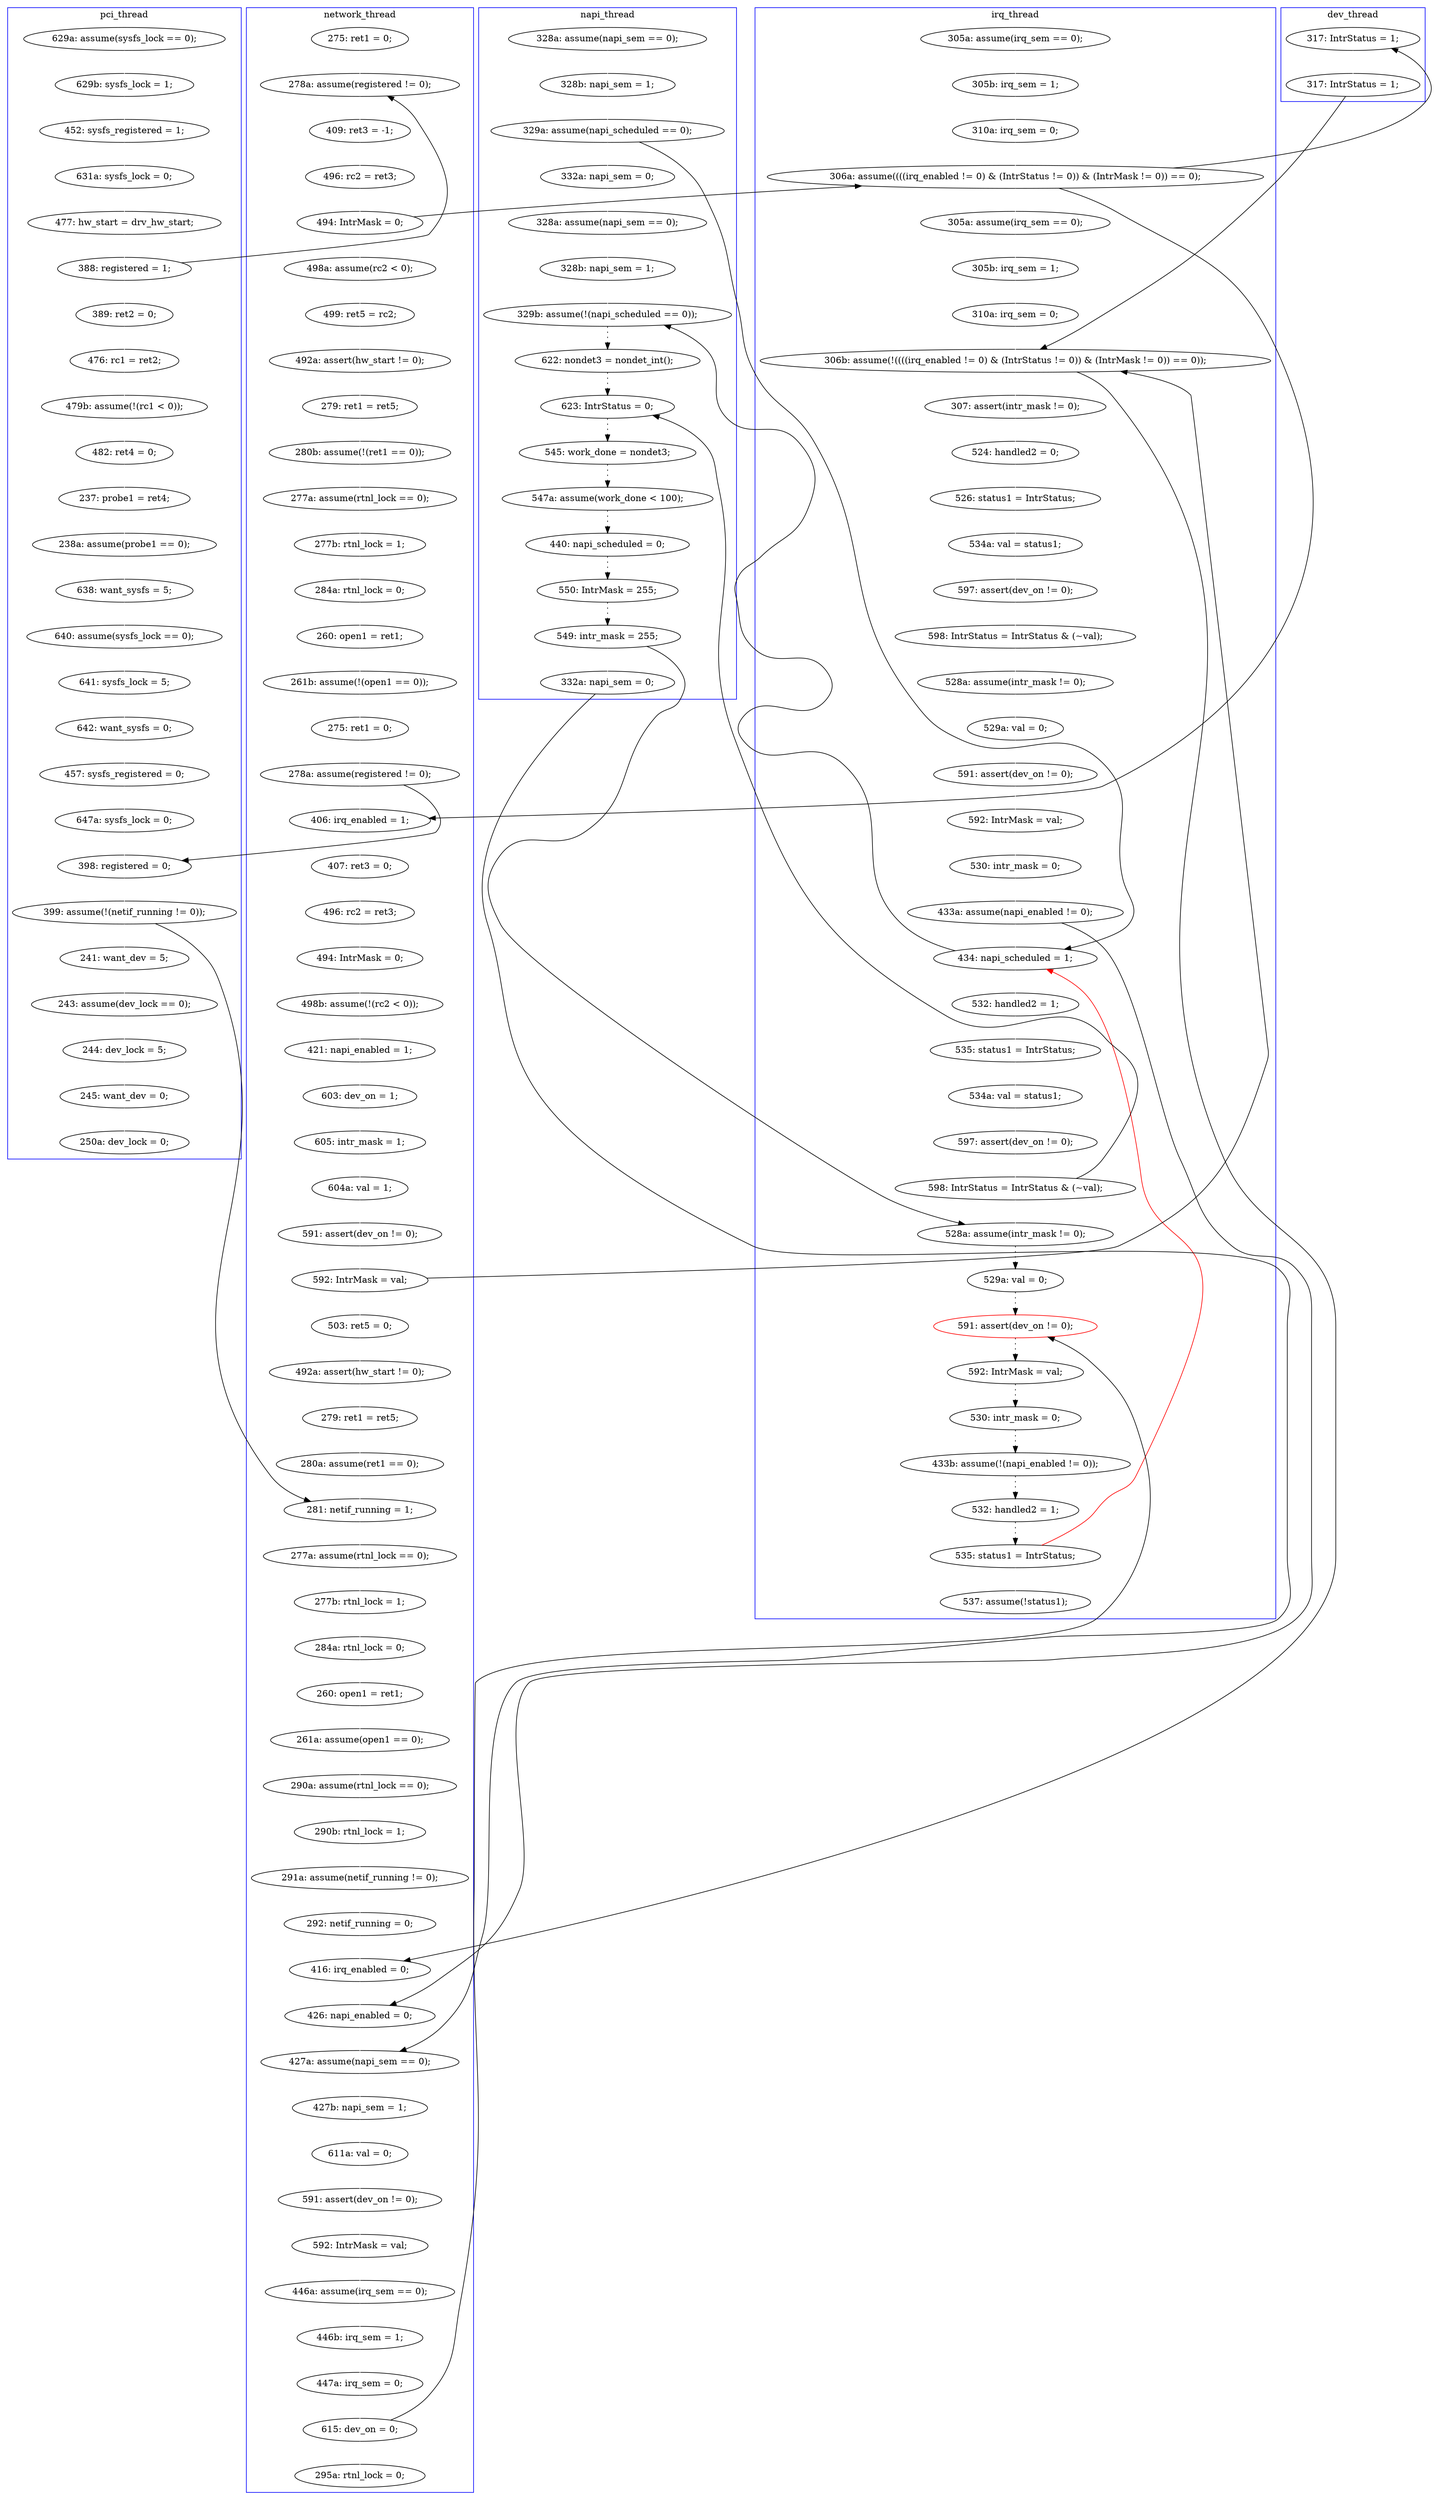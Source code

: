 digraph Counterexample {
	316 -> 318 [color = black, style = dotted]
	157 -> 158 [color = white, style = solid]
	211 -> 213 [color = white, style = solid]
	158 -> 199 [color = white, style = solid]
	242 -> 244 [color = white, style = solid]
	97 -> 132 [color = white, style = solid]
	213 -> 214 [color = white, style = solid]
	310 -> 311 [color = black, style = dotted]
	288 -> 290 [color = white, style = solid]
	189 -> 234 [color = white, style = solid]
	228 -> 229 [color = white, style = solid]
	122 -> 252 [color = white, style = solid]
	150 -> 153 [color = white, style = solid]
	41 -> 46 [color = white, style = solid]
	66 -> 75 [color = white, style = solid]
	112 -> 113 [color = white, style = solid]
	184 -> 186 [color = white, style = solid]
	326 -> 242 [color = red, style = solid, constraint = false]
	146 -> 148 [color = white, style = solid]
	80 -> 81 [color = white, style = solid]
	106 -> 144 [color = black, style = solid, constraint = false]
	113 -> 114 [color = white, style = solid]
	269 -> 276 [color = white, style = solid]
	119 -> 121 [color = white, style = solid]
	177 -> 180 [color = white, style = solid]
	270 -> 274 [color = black, style = dotted]
	304 -> 314 [color = black, style = solid, constraint = false]
	231 -> 232 [color = white, style = solid]
	158 -> 181 [color = black, style = solid, constraint = false]
	264 -> 267 [color = black, style = dotted]
	81 -> 82 [color = white, style = solid]
	225 -> 228 [color = white, style = solid]
	251 -> 310 [color = white, style = solid]
	87 -> 90 [color = white, style = solid]
	235 -> 248 [color = white, style = solid]
	191 -> 192 [color = white, style = solid]
	259 -> 260 [color = black, style = dotted]
	34 -> 39 [color = white, style = solid]
	59 -> 66 [color = white, style = solid]
	251 -> 260 [color = black, style = solid, constraint = false]
	314 -> 316 [color = black, style = dotted]
	296 -> 297 [color = white, style = solid]
	267 -> 270 [color = black, style = dotted]
	106 -> 191 [color = white, style = solid]
	274 -> 310 [color = black, style = solid, constraint = false]
	214 -> 219 [color = white, style = solid]
	64 -> 65 [color = white, style = solid]
	237 -> 241 [color = white, style = solid]
	224 -> 225 [color = white, style = solid]
	127 -> 157 [color = white, style = solid]
	90 -> 111 [color = white, style = solid]
	145 -> 146 [color = white, style = solid]
	280 -> 283 [color = black, style = solid, constraint = false]
	76 -> 78 [color = white, style = solid]
	283 -> 284 [color = white, style = solid]
	284 -> 288 [color = white, style = solid]
	210 -> 213 [color = black, style = solid, constraint = false]
	242 -> 252 [color = black, style = solid, constraint = false]
	165 -> 166 [color = white, style = solid]
	282 -> 283 [color = white, style = solid]
	248 -> 269 [color = white, style = solid]
	134 -> 144 [color = white, style = solid]
	46 -> 119 [color = white, style = solid]
	219 -> 220 [color = white, style = solid]
	40 -> 41 [color = white, style = solid]
	260 -> 261 [color = black, style = dotted]
	114 -> 117 [color = white, style = solid]
	213 -> 276 [color = black, style = solid, constraint = false]
	276 -> 282 [color = white, style = solid]
	322 -> 325 [color = black, style = dotted]
	61 -> 64 [color = white, style = solid]
	318 -> 322 [color = black, style = dotted]
	180 -> 181 [color = white, style = solid]
	244 -> 245 [color = white, style = solid]
	51 -> 56 [color = white, style = solid]
	86 -> 91 [color = white, style = solid]
	148 -> 150 [color = white, style = solid]
	175 -> 176 [color = white, style = solid]
	111 -> 112 [color = white, style = solid]
	78 -> 106 [color = black, style = solid, constraint = false]
	47 -> 51 [color = white, style = solid]
	132 -> 134 [color = white, style = solid]
	326 -> 332 [color = white, style = solid]
	56 -> 66 [color = black, style = solid, constraint = false]
	222 -> 224 [color = white, style = solid]
	75 -> 76 [color = white, style = solid]
	200 -> 201 [color = white, style = solid]
	103 -> 104 [color = white, style = solid]
	56 -> 57 [color = white, style = solid]
	252 -> 259 [color = black, style = dotted]
	247 -> 250 [color = white, style = solid]
	46 -> 242 [color = black, style = solid, constraint = false]
	170 -> 210 [color = white, style = solid]
	160 -> 162 [color = white, style = solid]
	297 -> 298 [color = white, style = solid]
	144 -> 145 [color = white, style = solid]
	181 -> 182 [color = white, style = solid]
	117 -> 127 [color = white, style = solid]
	201 -> 202 [color = white, style = solid]
	91 -> 92 [color = white, style = solid]
	245 -> 247 [color = white, style = solid]
	274 -> 280 [color = white, style = solid]
	162 -> 163 [color = white, style = solid]
	229 -> 231 [color = white, style = solid]
	202 -> 203 [color = white, style = solid]
	250 -> 251 [color = white, style = solid]
	93 -> 94 [color = white, style = solid]
	304 -> 309 [color = white, style = solid]
	78 -> 80 [color = white, style = solid]
	311 -> 314 [color = black, style = dotted]
	163 -> 165 [color = white, style = solid]
	290 -> 291 [color = white, style = solid]
	65 -> 87 [color = white, style = solid]
	83 -> 86 [color = white, style = solid]
	134 -> 157 [color = black, style = solid, constraint = false]
	39 -> 47 [color = white, style = solid]
	199 -> 200 [color = white, style = solid]
	325 -> 326 [color = black, style = dotted]
	241 -> 282 [color = black, style = solid, constraint = false]
	176 -> 177 [color = white, style = solid]
	261 -> 264 [color = black, style = dotted]
	220 -> 222 [color = white, style = solid]
	104 -> 106 [color = white, style = solid]
	192 -> 211 [color = white, style = solid]
	82 -> 83 [color = white, style = solid]
	291 -> 296 [color = white, style = solid]
	186 -> 189 [color = white, style = solid]
	166 -> 175 [color = white, style = solid]
	182 -> 183 [color = white, style = solid]
	166 -> 213 [color = black, style = solid, constraint = false]
	298 -> 304 [color = white, style = solid]
	234 -> 235 [color = white, style = solid]
	241 -> 242 [color = white, style = solid]
	102 -> 103 [color = white, style = solid]
	121 -> 122 [color = white, style = solid]
	94 -> 97 [color = white, style = solid]
	232 -> 237 [color = white, style = solid]
	57 -> 61 [color = white, style = solid]
	106 -> 170 [color = black, style = solid, constraint = false]
	183 -> 184 [color = white, style = solid]
	153 -> 160 [color = white, style = solid]
	33 -> 34 [color = white, style = solid]
	92 -> 93 [color = white, style = solid]
	subgraph cluster7 {
		label = dev_thread
		color = blue
		170  [label = "317: IntrStatus = 1;"]
		210  [label = "317: IntrStatus = 1;"]
	}
	subgraph cluster4 {
		label = napi_thread
		color = blue
		267  [label = "440: napi_scheduled = 0;"]
		280  [label = "332a: napi_sem = 0;"]
		46  [label = "329a: assume(napi_scheduled == 0);"]
		121  [label = "328a: assume(napi_sem == 0);"]
		270  [label = "550: IntrMask = 255;"]
		40  [label = "328a: assume(napi_sem == 0);"]
		122  [label = "328b: napi_sem = 1;"]
		260  [label = "623: IntrStatus = 0;"]
		119  [label = "332a: napi_sem = 0;"]
		274  [label = "549: intr_mask = 255;"]
		264  [label = "547a: assume(work_done < 100);"]
		252  [label = "329b: assume(!(napi_scheduled == 0));"]
		259  [label = "622: nondet3 = nondet_int();"]
		41  [label = "328b: napi_sem = 1;"]
		261  [label = "545: work_done = nondet3;"]
	}
	subgraph cluster3 {
		label = irq_thread
		color = blue
		229  [label = "529a: val = 0;"]
		219  [label = "524: handled2 = 0;"]
		213  [label = "306b: assume(!((((irq_enabled != 0) & (IntrStatus != 0)) & (IntrMask != 0)) == 0));"]
		244  [label = "532: handled2 = 1;"]
		104  [label = "310a: irq_sem = 0;"]
		222  [label = "534a: val = status1;"]
		224  [label = "597: assert(dev_on != 0);"]
		322  [label = "433b: assume(!(napi_enabled != 0));"]
		106  [label = "306a: assume((((irq_enabled != 0) & (IntrStatus != 0)) & (IntrMask != 0)) == 0);"]
		225  [label = "598: IntrStatus = IntrStatus & (~val);"]
		220  [label = "526: status1 = IntrStatus;"]
		325  [label = "532: handled2 = 1;"]
		316  [label = "592: IntrMask = val;"]
		251  [label = "598: IntrStatus = IntrStatus & (~val);"]
		247  [label = "534a: val = status1;"]
		326  [label = "535: status1 = IntrStatus;"]
		311  [label = "529a: val = 0;"]
		310  [label = "528a: assume(intr_mask != 0);"]
		232  [label = "592: IntrMask = val;"]
		231  [label = "591: assert(dev_on != 0);"]
		192  [label = "305b: irq_sem = 1;"]
		241  [label = "433a: assume(napi_enabled != 0);"]
		245  [label = "535: status1 = IntrStatus;"]
		102  [label = "305a: assume(irq_sem == 0);"]
		314  [label = "591: assert(dev_on != 0);", color = red]
		242  [label = "434: napi_scheduled = 1;"]
		318  [label = "530: intr_mask = 0;"]
		237  [label = "530: intr_mask = 0;"]
		214  [label = "307: assert(intr_mask != 0);"]
		228  [label = "528a: assume(intr_mask != 0);"]
		332  [label = "537: assume(!status1);"]
		250  [label = "597: assert(dev_on != 0);"]
		211  [label = "310a: irq_sem = 0;"]
		103  [label = "305b: irq_sem = 1;"]
		191  [label = "305a: assume(irq_sem == 0);"]
	}
	subgraph cluster1 {
		label = pci_thread
		color = blue
		39  [label = "452: sysfs_registered = 1;"]
		201  [label = "244: dev_lock = 5;"]
		51  [label = "477: hw_start = drv_hw_start;"]
		113  [label = "641: sysfs_lock = 5;"]
		34  [label = "629b: sysfs_lock = 1;"]
		111  [label = "638: want_sysfs = 5;"]
		157  [label = "398: registered = 0;"]
		87  [label = "237: probe1 = ret4;"]
		90  [label = "238a: assume(probe1 == 0);"]
		64  [label = "479b: assume(!(rc1 < 0));"]
		114  [label = "642: want_sysfs = 0;"]
		56  [label = "388: registered = 1;"]
		117  [label = "457: sysfs_registered = 0;"]
		202  [label = "245: want_dev = 0;"]
		158  [label = "399: assume(!(netif_running != 0));"]
		57  [label = "389: ret2 = 0;"]
		112  [label = "640: assume(sysfs_lock == 0);"]
		65  [label = "482: ret4 = 0;"]
		33  [label = "629a: assume(sysfs_lock == 0);"]
		203  [label = "250a: dev_lock = 0;"]
		200  [label = "243: assume(dev_lock == 0);"]
		127  [label = "647a: sysfs_lock = 0;"]
		199  [label = "241: want_dev = 5;"]
		61  [label = "476: rc1 = ret2;"]
		47  [label = "631a: sysfs_lock = 0;"]
	}
	subgraph cluster2 {
		label = network_thread
		color = blue
		75  [label = "409: ret3 = -1;"]
		276  [label = "416: irq_enabled = 0;"]
		132  [label = "275: ret1 = 0;"]
		166  [label = "592: IntrMask = val;"]
		83  [label = "279: ret1 = ret5;"]
		177  [label = "279: ret1 = ret5;"]
		78  [label = "494: IntrMask = 0;"]
		234  [label = "290a: assume(rtnl_lock == 0);"]
		282  [label = "426: napi_enabled = 0;"]
		291  [label = "592: IntrMask = val;"]
		288  [label = "611a: val = 0;"]
		76  [label = "496: rc2 = ret3;"]
		144  [label = "406: irq_enabled = 1;"]
		309  [label = "295a: rtnl_lock = 0;"]
		248  [label = "291a: assume(netif_running != 0);"]
		186  [label = "260: open1 = ret1;"]
		82  [label = "492a: assert(hw_start != 0);"]
		81  [label = "499: ret5 = rc2;"]
		181  [label = "281: netif_running = 1;"]
		66  [label = "278a: assume(registered != 0);"]
		180  [label = "280a: assume(ret1 == 0);"]
		150  [label = "498b: assume(!(rc2 < 0));"]
		269  [label = "292: netif_running = 0;"]
		94  [label = "260: open1 = ret1;"]
		146  [label = "496: rc2 = ret3;"]
		182  [label = "277a: assume(rtnl_lock == 0);"]
		189  [label = "261a: assume(open1 == 0);"]
		290  [label = "591: assert(dev_on != 0);"]
		165  [label = "591: assert(dev_on != 0);"]
		92  [label = "277b: rtnl_lock = 1;"]
		153  [label = "421: napi_enabled = 1;"]
		160  [label = "603: dev_on = 1;"]
		235  [label = "290b: rtnl_lock = 1;"]
		297  [label = "446b: irq_sem = 1;"]
		284  [label = "427b: napi_sem = 1;"]
		163  [label = "604a: val = 1;"]
		80  [label = "498a: assume(rc2 < 0);"]
		148  [label = "494: IntrMask = 0;"]
		59  [label = "275: ret1 = 0;"]
		175  [label = "503: ret5 = 0;"]
		162  [label = "605: intr_mask = 1;"]
		134  [label = "278a: assume(registered != 0);"]
		93  [label = "284a: rtnl_lock = 0;"]
		283  [label = "427a: assume(napi_sem == 0);"]
		91  [label = "277a: assume(rtnl_lock == 0);"]
		145  [label = "407: ret3 = 0;"]
		176  [label = "492a: assert(hw_start != 0);"]
		296  [label = "446a: assume(irq_sem == 0);"]
		298  [label = "447a: irq_sem = 0;"]
		184  [label = "284a: rtnl_lock = 0;"]
		97  [label = "261b: assume(!(open1 == 0));"]
		86  [label = "280b: assume(!(ret1 == 0));"]
		304  [label = "615: dev_on = 0;"]
		183  [label = "277b: rtnl_lock = 1;"]
	}
}